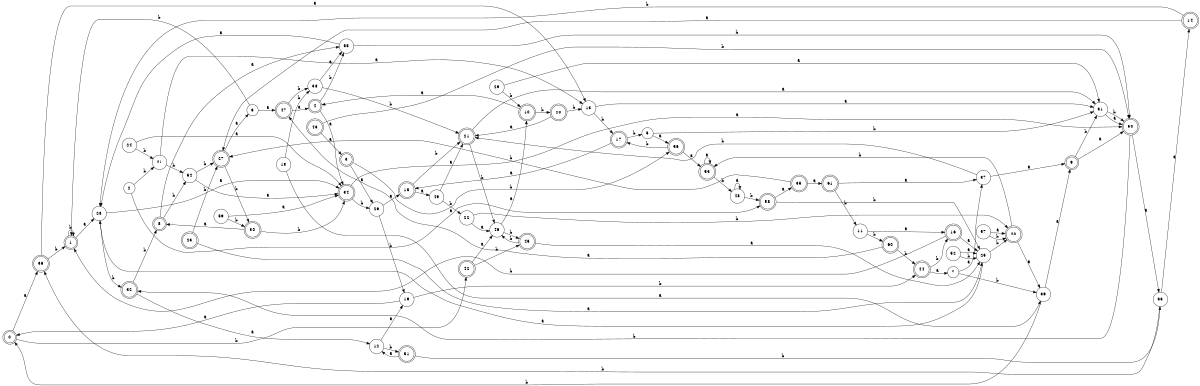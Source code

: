 digraph n50_6 {
__start0 [label="" shape="none"];

rankdir=LR;
size="8,5";

s0 [style="rounded,filled", color="black", fillcolor="white" shape="doublecircle", label="0"];
s1 [style="rounded,filled", color="black", fillcolor="white" shape="doublecircle", label="1"];
s2 [style="filled", color="black", fillcolor="white" shape="circle", label="2"];
s3 [style="rounded,filled", color="black", fillcolor="white" shape="doublecircle", label="3"];
s4 [style="rounded,filled", color="black", fillcolor="white" shape="doublecircle", label="4"];
s5 [style="filled", color="black", fillcolor="white" shape="circle", label="5"];
s6 [style="filled", color="black", fillcolor="white" shape="circle", label="6"];
s7 [style="filled", color="black", fillcolor="white" shape="circle", label="7"];
s8 [style="rounded,filled", color="black", fillcolor="white" shape="doublecircle", label="8"];
s9 [style="rounded,filled", color="black", fillcolor="white" shape="doublecircle", label="9"];
s10 [style="rounded,filled", color="black", fillcolor="white" shape="doublecircle", label="10"];
s11 [style="filled", color="black", fillcolor="white" shape="circle", label="11"];
s12 [style="filled", color="black", fillcolor="white" shape="circle", label="12"];
s13 [style="filled", color="black", fillcolor="white" shape="circle", label="13"];
s14 [style="rounded,filled", color="black", fillcolor="white" shape="doublecircle", label="14"];
s15 [style="rounded,filled", color="black", fillcolor="white" shape="doublecircle", label="15"];
s16 [style="rounded,filled", color="black", fillcolor="white" shape="doublecircle", label="16"];
s17 [style="rounded,filled", color="black", fillcolor="white" shape="doublecircle", label="17"];
s18 [style="filled", color="black", fillcolor="white" shape="circle", label="18"];
s19 [style="filled", color="black", fillcolor="white" shape="circle", label="19"];
s20 [style="rounded,filled", color="black", fillcolor="white" shape="doublecircle", label="20"];
s21 [style="rounded,filled", color="black", fillcolor="white" shape="doublecircle", label="21"];
s22 [style="filled", color="black", fillcolor="white" shape="circle", label="22"];
s23 [style="rounded,filled", color="black", fillcolor="white" shape="doublecircle", label="23"];
s24 [style="filled", color="black", fillcolor="white" shape="circle", label="24"];
s25 [style="filled", color="black", fillcolor="white" shape="circle", label="25"];
s26 [style="filled", color="black", fillcolor="white" shape="circle", label="26"];
s27 [style="rounded,filled", color="black", fillcolor="white" shape="doublecircle", label="27"];
s28 [style="filled", color="black", fillcolor="white" shape="circle", label="28"];
s29 [style="filled", color="black", fillcolor="white" shape="circle", label="29"];
s30 [style="rounded,filled", color="black", fillcolor="white" shape="doublecircle", label="30"];
s31 [style="filled", color="black", fillcolor="white" shape="circle", label="31"];
s32 [style="rounded,filled", color="black", fillcolor="white" shape="doublecircle", label="32"];
s33 [style="filled", color="black", fillcolor="white" shape="circle", label="33"];
s34 [style="rounded,filled", color="black", fillcolor="white" shape="doublecircle", label="34"];
s35 [style="rounded,filled", color="black", fillcolor="white" shape="doublecircle", label="35"];
s36 [style="rounded,filled", color="black", fillcolor="white" shape="doublecircle", label="36"];
s37 [style="filled", color="black", fillcolor="white" shape="circle", label="37"];
s38 [style="filled", color="black", fillcolor="white" shape="circle", label="38"];
s39 [style="filled", color="black", fillcolor="white" shape="circle", label="39"];
s40 [style="rounded,filled", color="black", fillcolor="white" shape="doublecircle", label="40"];
s41 [style="filled", color="black", fillcolor="white" shape="circle", label="41"];
s42 [style="rounded,filled", color="black", fillcolor="white" shape="doublecircle", label="42"];
s43 [style="rounded,filled", color="black", fillcolor="white" shape="doublecircle", label="43"];
s44 [style="rounded,filled", color="black", fillcolor="white" shape="doublecircle", label="44"];
s45 [style="rounded,filled", color="black", fillcolor="white" shape="doublecircle", label="45"];
s46 [style="filled", color="black", fillcolor="white" shape="circle", label="46"];
s47 [style="rounded,filled", color="black", fillcolor="white" shape="doublecircle", label="47"];
s48 [style="filled", color="black", fillcolor="white" shape="circle", label="48"];
s49 [style="filled", color="black", fillcolor="white" shape="circle", label="49"];
s50 [style="rounded,filled", color="black", fillcolor="white" shape="doublecircle", label="50"];
s51 [style="rounded,filled", color="black", fillcolor="white" shape="doublecircle", label="51"];
s52 [style="filled", color="black", fillcolor="white" shape="circle", label="52"];
s53 [style="rounded,filled", color="black", fillcolor="white" shape="doublecircle", label="53"];
s54 [style="filled", color="black", fillcolor="white" shape="circle", label="54"];
s55 [style="filled", color="black", fillcolor="white" shape="circle", label="55"];
s56 [style="rounded,filled", color="black", fillcolor="white" shape="doublecircle", label="56"];
s57 [style="filled", color="black", fillcolor="white" shape="circle", label="57"];
s58 [style="rounded,filled", color="black", fillcolor="white" shape="doublecircle", label="58"];
s59 [style="filled", color="black", fillcolor="white" shape="circle", label="59"];
s60 [style="rounded,filled", color="black", fillcolor="white" shape="doublecircle", label="60"];
s61 [style="rounded,filled", color="black", fillcolor="white" shape="doublecircle", label="61"];
s0 -> s36 [label="a"];
s0 -> s42 [label="b"];
s1 -> s28 [label="a"];
s1 -> s1 [label="b"];
s2 -> s58 [label="a"];
s2 -> s41 [label="b"];
s3 -> s26 [label="a"];
s3 -> s56 [label="b"];
s4 -> s34 [label="a"];
s4 -> s55 [label="b"];
s5 -> s56 [label="a"];
s5 -> s31 [label="b"];
s6 -> s47 [label="a"];
s6 -> s1 [label="b"];
s7 -> s37 [label="a"];
s7 -> s39 [label="b"];
s8 -> s55 [label="a"];
s8 -> s54 [label="b"];
s9 -> s50 [label="a"];
s9 -> s31 [label="b"];
s10 -> s4 [label="a"];
s10 -> s20 [label="b"];
s11 -> s16 [label="a"];
s11 -> s60 [label="b"];
s12 -> s19 [label="a"];
s12 -> s51 [label="b"];
s13 -> s31 [label="a"];
s13 -> s17 [label="b"];
s14 -> s27 [label="a"];
s14 -> s28 [label="b"];
s15 -> s49 [label="a"];
s15 -> s21 [label="b"];
s16 -> s25 [label="a"];
s16 -> s1 [label="b"];
s17 -> s15 [label="a"];
s17 -> s5 [label="b"];
s18 -> s39 [label="a"];
s18 -> s38 [label="b"];
s19 -> s0 [label="a"];
s19 -> s44 [label="b"];
s20 -> s21 [label="a"];
s20 -> s13 [label="b"];
s21 -> s31 [label="a"];
s21 -> s46 [label="b"];
s22 -> s46 [label="a"];
s22 -> s40 [label="b"];
s23 -> s25 [label="a"];
s23 -> s27 [label="b"];
s24 -> s34 [label="a"];
s24 -> s41 [label="b"];
s25 -> s28 [label="a"];
s25 -> s40 [label="b"];
s26 -> s15 [label="a"];
s26 -> s19 [label="b"];
s27 -> s6 [label="a"];
s27 -> s30 [label="b"];
s28 -> s34 [label="a"];
s28 -> s32 [label="b"];
s29 -> s31 [label="a"];
s29 -> s10 [label="b"];
s30 -> s8 [label="a"];
s30 -> s34 [label="b"];
s31 -> s50 [label="a"];
s31 -> s50 [label="b"];
s32 -> s12 [label="a"];
s32 -> s8 [label="b"];
s33 -> s14 [label="a"];
s33 -> s36 [label="b"];
s34 -> s50 [label="a"];
s34 -> s26 [label="b"];
s35 -> s61 [label="a"];
s35 -> s27 [label="b"];
s36 -> s13 [label="a"];
s36 -> s1 [label="b"];
s37 -> s9 [label="a"];
s37 -> s21 [label="b"];
s38 -> s55 [label="a"];
s38 -> s21 [label="b"];
s39 -> s9 [label="a"];
s39 -> s0 [label="b"];
s40 -> s39 [label="a"];
s40 -> s53 [label="b"];
s41 -> s13 [label="a"];
s41 -> s54 [label="b"];
s42 -> s46 [label="a"];
s42 -> s45 [label="b"];
s43 -> s3 [label="a"];
s43 -> s50 [label="b"];
s44 -> s7 [label="a"];
s44 -> s16 [label="b"];
s45 -> s25 [label="a"];
s45 -> s46 [label="b"];
s46 -> s10 [label="a"];
s46 -> s45 [label="b"];
s47 -> s4 [label="a"];
s47 -> s38 [label="b"];
s48 -> s48 [label="a"];
s48 -> s58 [label="b"];
s49 -> s21 [label="a"];
s49 -> s22 [label="b"];
s50 -> s33 [label="a"];
s50 -> s32 [label="b"];
s51 -> s12 [label="a"];
s51 -> s33 [label="b"];
s52 -> s25 [label="a"];
s52 -> s25 [label="b"];
s53 -> s53 [label="a"];
s53 -> s48 [label="b"];
s54 -> s34 [label="a"];
s54 -> s27 [label="b"];
s55 -> s28 [label="a"];
s55 -> s50 [label="b"];
s56 -> s53 [label="a"];
s56 -> s17 [label="b"];
s57 -> s40 [label="a"];
s57 -> s40 [label="b"];
s58 -> s35 [label="a"];
s58 -> s25 [label="b"];
s59 -> s34 [label="a"];
s59 -> s30 [label="b"];
s60 -> s47 [label="a"];
s60 -> s44 [label="b"];
s61 -> s37 [label="a"];
s61 -> s11 [label="b"];

}